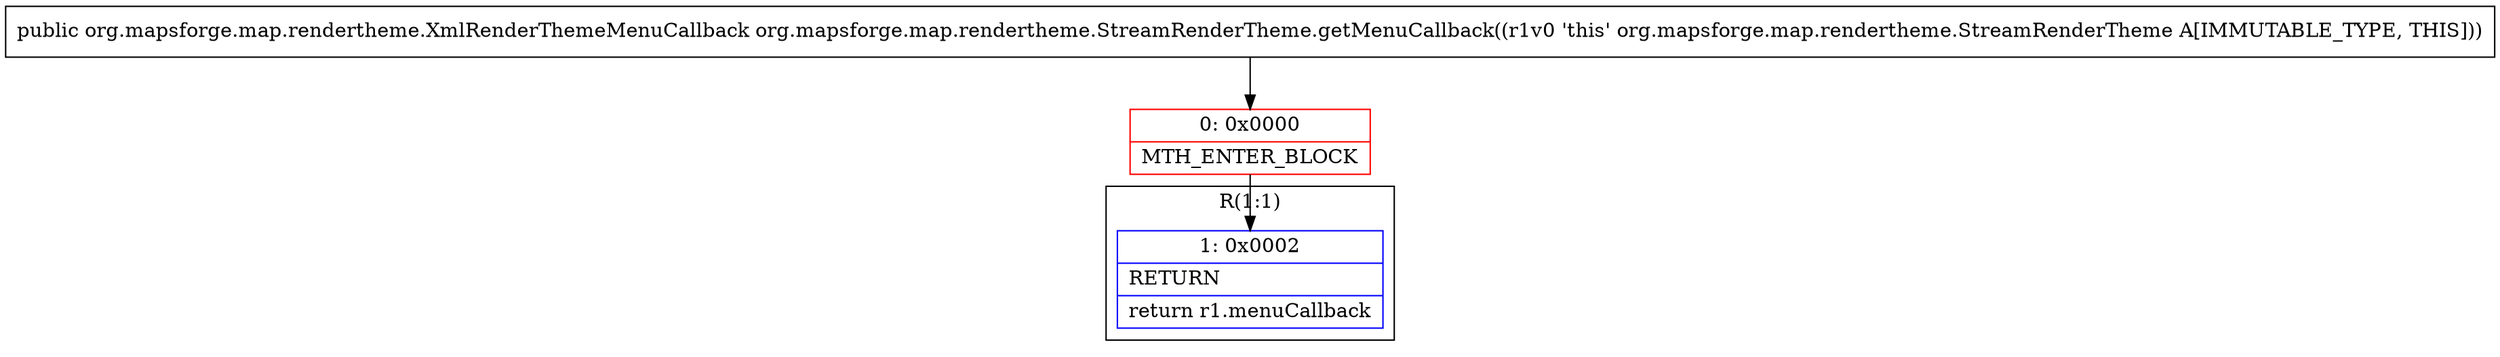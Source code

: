 digraph "CFG fororg.mapsforge.map.rendertheme.StreamRenderTheme.getMenuCallback()Lorg\/mapsforge\/map\/rendertheme\/XmlRenderThemeMenuCallback;" {
subgraph cluster_Region_507036543 {
label = "R(1:1)";
node [shape=record,color=blue];
Node_1 [shape=record,label="{1\:\ 0x0002|RETURN\l|return r1.menuCallback\l}"];
}
Node_0 [shape=record,color=red,label="{0\:\ 0x0000|MTH_ENTER_BLOCK\l}"];
MethodNode[shape=record,label="{public org.mapsforge.map.rendertheme.XmlRenderThemeMenuCallback org.mapsforge.map.rendertheme.StreamRenderTheme.getMenuCallback((r1v0 'this' org.mapsforge.map.rendertheme.StreamRenderTheme A[IMMUTABLE_TYPE, THIS])) }"];
MethodNode -> Node_0;
Node_0 -> Node_1;
}

